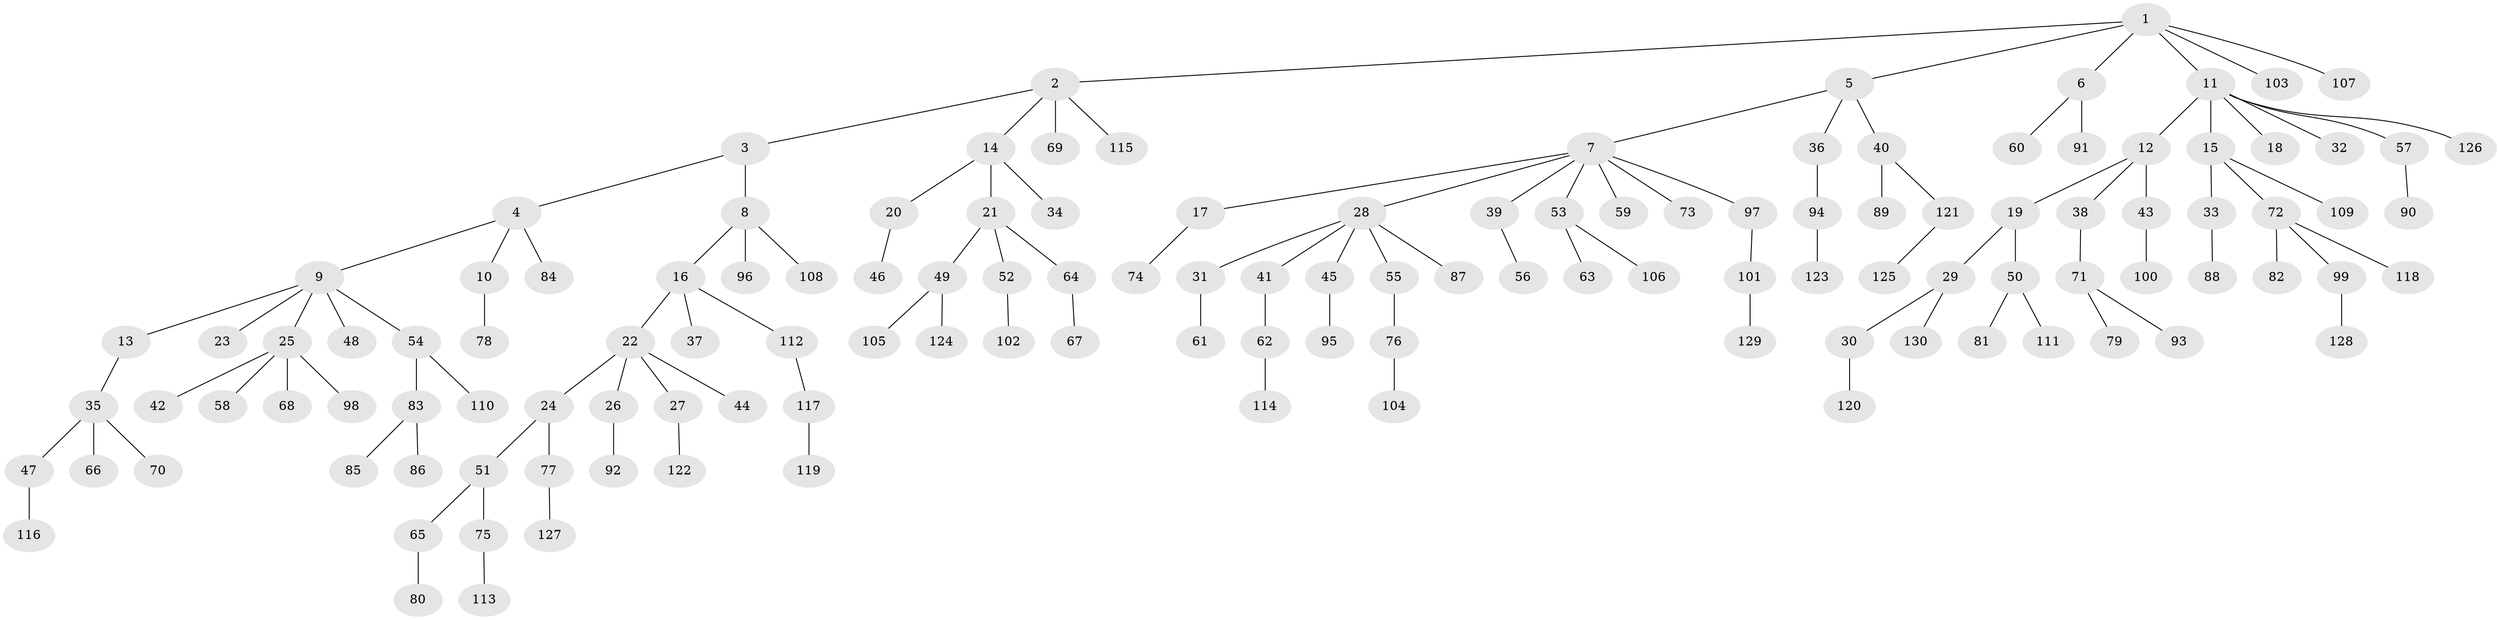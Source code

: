 // Generated by graph-tools (version 1.1) at 2025/02/03/09/25 03:02:18]
// undirected, 130 vertices, 129 edges
graph export_dot {
graph [start="1"]
  node [color=gray90,style=filled];
  1;
  2;
  3;
  4;
  5;
  6;
  7;
  8;
  9;
  10;
  11;
  12;
  13;
  14;
  15;
  16;
  17;
  18;
  19;
  20;
  21;
  22;
  23;
  24;
  25;
  26;
  27;
  28;
  29;
  30;
  31;
  32;
  33;
  34;
  35;
  36;
  37;
  38;
  39;
  40;
  41;
  42;
  43;
  44;
  45;
  46;
  47;
  48;
  49;
  50;
  51;
  52;
  53;
  54;
  55;
  56;
  57;
  58;
  59;
  60;
  61;
  62;
  63;
  64;
  65;
  66;
  67;
  68;
  69;
  70;
  71;
  72;
  73;
  74;
  75;
  76;
  77;
  78;
  79;
  80;
  81;
  82;
  83;
  84;
  85;
  86;
  87;
  88;
  89;
  90;
  91;
  92;
  93;
  94;
  95;
  96;
  97;
  98;
  99;
  100;
  101;
  102;
  103;
  104;
  105;
  106;
  107;
  108;
  109;
  110;
  111;
  112;
  113;
  114;
  115;
  116;
  117;
  118;
  119;
  120;
  121;
  122;
  123;
  124;
  125;
  126;
  127;
  128;
  129;
  130;
  1 -- 2;
  1 -- 5;
  1 -- 6;
  1 -- 11;
  1 -- 103;
  1 -- 107;
  2 -- 3;
  2 -- 14;
  2 -- 69;
  2 -- 115;
  3 -- 4;
  3 -- 8;
  4 -- 9;
  4 -- 10;
  4 -- 84;
  5 -- 7;
  5 -- 36;
  5 -- 40;
  6 -- 60;
  6 -- 91;
  7 -- 17;
  7 -- 28;
  7 -- 39;
  7 -- 53;
  7 -- 59;
  7 -- 73;
  7 -- 97;
  8 -- 16;
  8 -- 96;
  8 -- 108;
  9 -- 13;
  9 -- 23;
  9 -- 25;
  9 -- 48;
  9 -- 54;
  10 -- 78;
  11 -- 12;
  11 -- 15;
  11 -- 18;
  11 -- 32;
  11 -- 57;
  11 -- 126;
  12 -- 19;
  12 -- 38;
  12 -- 43;
  13 -- 35;
  14 -- 20;
  14 -- 21;
  14 -- 34;
  15 -- 33;
  15 -- 72;
  15 -- 109;
  16 -- 22;
  16 -- 37;
  16 -- 112;
  17 -- 74;
  19 -- 29;
  19 -- 50;
  20 -- 46;
  21 -- 49;
  21 -- 52;
  21 -- 64;
  22 -- 24;
  22 -- 26;
  22 -- 27;
  22 -- 44;
  24 -- 51;
  24 -- 77;
  25 -- 42;
  25 -- 58;
  25 -- 68;
  25 -- 98;
  26 -- 92;
  27 -- 122;
  28 -- 31;
  28 -- 41;
  28 -- 45;
  28 -- 55;
  28 -- 87;
  29 -- 30;
  29 -- 130;
  30 -- 120;
  31 -- 61;
  33 -- 88;
  35 -- 47;
  35 -- 66;
  35 -- 70;
  36 -- 94;
  38 -- 71;
  39 -- 56;
  40 -- 89;
  40 -- 121;
  41 -- 62;
  43 -- 100;
  45 -- 95;
  47 -- 116;
  49 -- 105;
  49 -- 124;
  50 -- 81;
  50 -- 111;
  51 -- 65;
  51 -- 75;
  52 -- 102;
  53 -- 63;
  53 -- 106;
  54 -- 83;
  54 -- 110;
  55 -- 76;
  57 -- 90;
  62 -- 114;
  64 -- 67;
  65 -- 80;
  71 -- 79;
  71 -- 93;
  72 -- 82;
  72 -- 99;
  72 -- 118;
  75 -- 113;
  76 -- 104;
  77 -- 127;
  83 -- 85;
  83 -- 86;
  94 -- 123;
  97 -- 101;
  99 -- 128;
  101 -- 129;
  112 -- 117;
  117 -- 119;
  121 -- 125;
}

